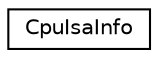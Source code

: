 digraph "Graphical Class Hierarchy"
{
 // LATEX_PDF_SIZE
  edge [fontname="Helvetica",fontsize="10",labelfontname="Helvetica",labelfontsize="10"];
  node [fontname="Helvetica",fontsize="10",shape=record];
  rankdir="LR";
  Node0 [label="CpuIsaInfo",height=0.2,width=0.4,color="black", fillcolor="white", style="filled",URL="$structarm__compute_1_1cpuinfo_1_1_cpu_isa_info.xhtml",tooltip="CPU ISA (Instruction Set Architecture) information."];
}
